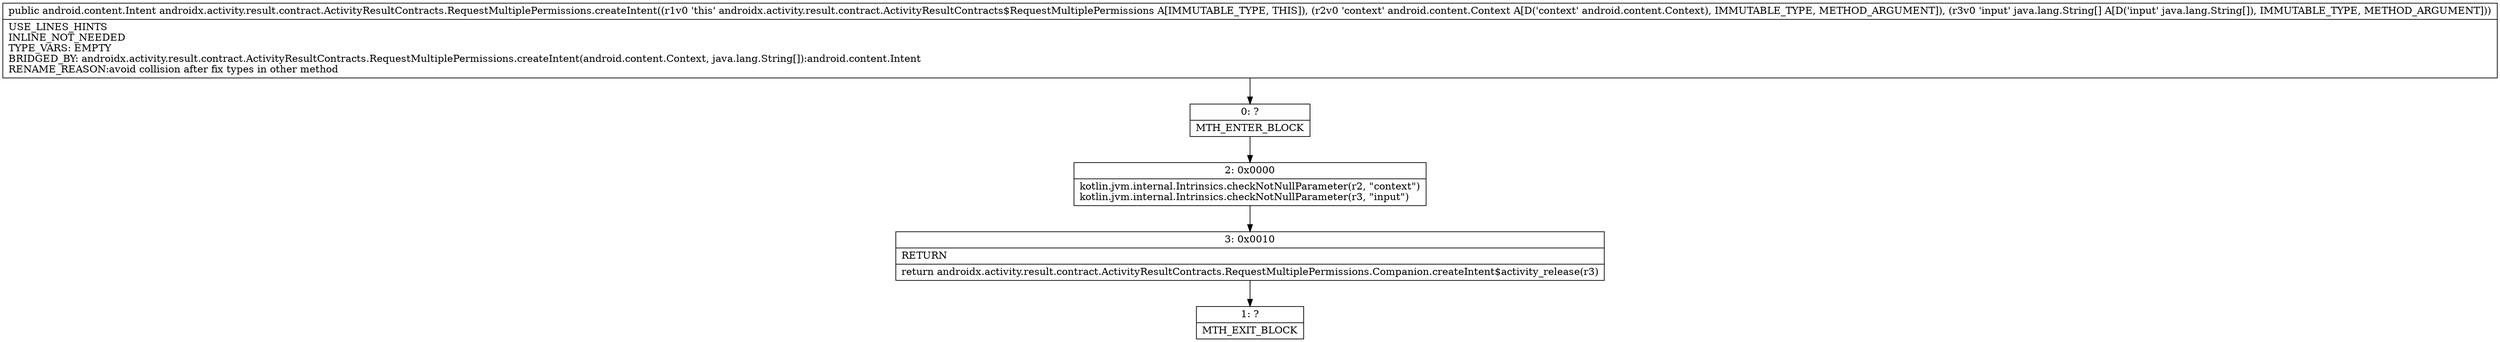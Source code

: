 digraph "CFG forandroidx.activity.result.contract.ActivityResultContracts.RequestMultiplePermissions.createIntent(Landroid\/content\/Context;[Ljava\/lang\/String;)Landroid\/content\/Intent;" {
Node_0 [shape=record,label="{0\:\ ?|MTH_ENTER_BLOCK\l}"];
Node_2 [shape=record,label="{2\:\ 0x0000|kotlin.jvm.internal.Intrinsics.checkNotNullParameter(r2, \"context\")\lkotlin.jvm.internal.Intrinsics.checkNotNullParameter(r3, \"input\")\l}"];
Node_3 [shape=record,label="{3\:\ 0x0010|RETURN\l|return androidx.activity.result.contract.ActivityResultContracts.RequestMultiplePermissions.Companion.createIntent$activity_release(r3)\l}"];
Node_1 [shape=record,label="{1\:\ ?|MTH_EXIT_BLOCK\l}"];
MethodNode[shape=record,label="{public android.content.Intent androidx.activity.result.contract.ActivityResultContracts.RequestMultiplePermissions.createIntent((r1v0 'this' androidx.activity.result.contract.ActivityResultContracts$RequestMultiplePermissions A[IMMUTABLE_TYPE, THIS]), (r2v0 'context' android.content.Context A[D('context' android.content.Context), IMMUTABLE_TYPE, METHOD_ARGUMENT]), (r3v0 'input' java.lang.String[] A[D('input' java.lang.String[]), IMMUTABLE_TYPE, METHOD_ARGUMENT]))  | USE_LINES_HINTS\lINLINE_NOT_NEEDED\lTYPE_VARS: EMPTY\lBRIDGED_BY: androidx.activity.result.contract.ActivityResultContracts.RequestMultiplePermissions.createIntent(android.content.Context, java.lang.String[]):android.content.Intent\lRENAME_REASON:avoid collision after fix types in other method\l}"];
MethodNode -> Node_0;Node_0 -> Node_2;
Node_2 -> Node_3;
Node_3 -> Node_1;
}

